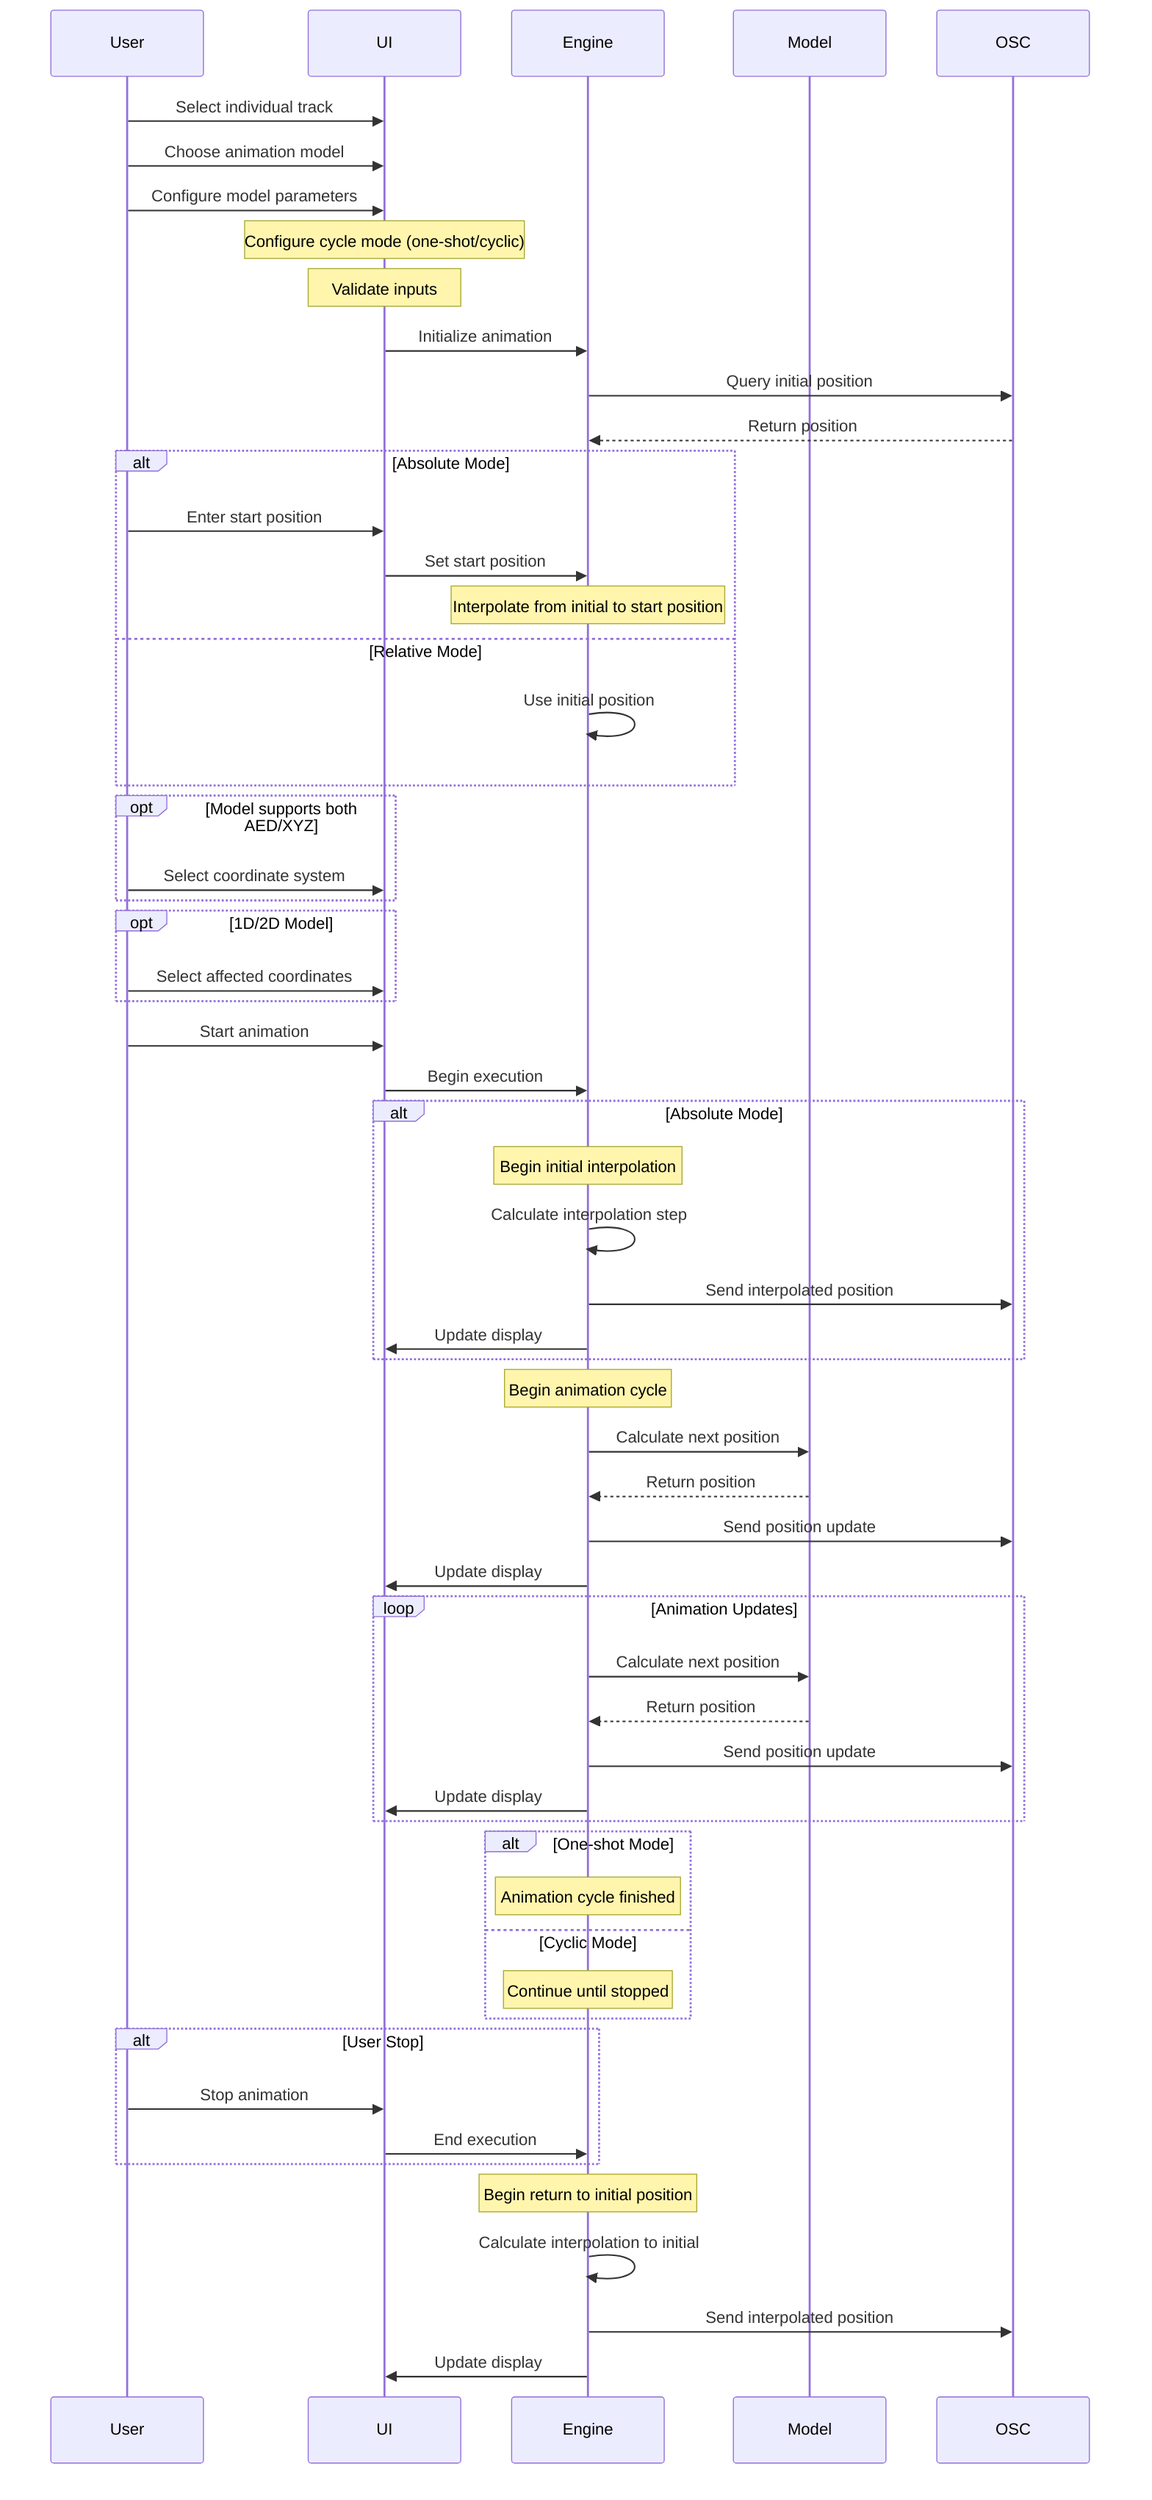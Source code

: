 sequenceDiagram
    participant User
    participant UI
    participant Engine
    participant Model
    participant OSC

    User->>UI: Select individual track
    User->>UI: Choose animation model
    User->>UI: Configure model parameters
    Note over UI: Configure cycle mode (one-shot/cyclic)
    Note over UI: Validate inputs

    UI->>Engine: Initialize animation
    Engine->>OSC: Query initial position
    OSC-->>Engine: Return position

    alt Absolute Mode
        User->>UI: Enter start position
        UI->>Engine: Set start position
        Note over Engine: Interpolate from initial to start position
    else Relative Mode
        Engine->>Engine: Use initial position
    end

    opt Model supports both AED/XYZ
        User->>UI: Select coordinate system
    end

    opt 1D/2D Model
        User->>UI: Select affected coordinates
    end

    User->>UI: Start animation
    UI->>Engine: Begin execution

    alt Absolute Mode
        Note over Engine: Begin initial interpolation
        Engine->>Engine: Calculate interpolation step
        Engine->>OSC: Send interpolated position
        Engine->>UI: Update display
    end

    Note over Engine: Begin animation cycle
    Engine->>Model: Calculate next position
    Model-->>Engine: Return position
    Engine->>OSC: Send position update
    Engine->>UI: Update display

    loop Animation Updates
        Engine->>Model: Calculate next position
        Model-->>Engine: Return position
        Engine->>OSC: Send position update
        Engine->>UI: Update display
    end

    alt One-shot Mode
        Note over Engine: Animation cycle finished
    else Cyclic Mode
        Note over Engine: Continue until stopped
    end

    alt User Stop
        User->>UI: Stop animation
        UI->>Engine: End execution
    end

    Note over Engine: Begin return to initial position
    Engine->>Engine: Calculate interpolation to initial
    Engine->>OSC: Send interpolated position
    Engine->>UI: Update display